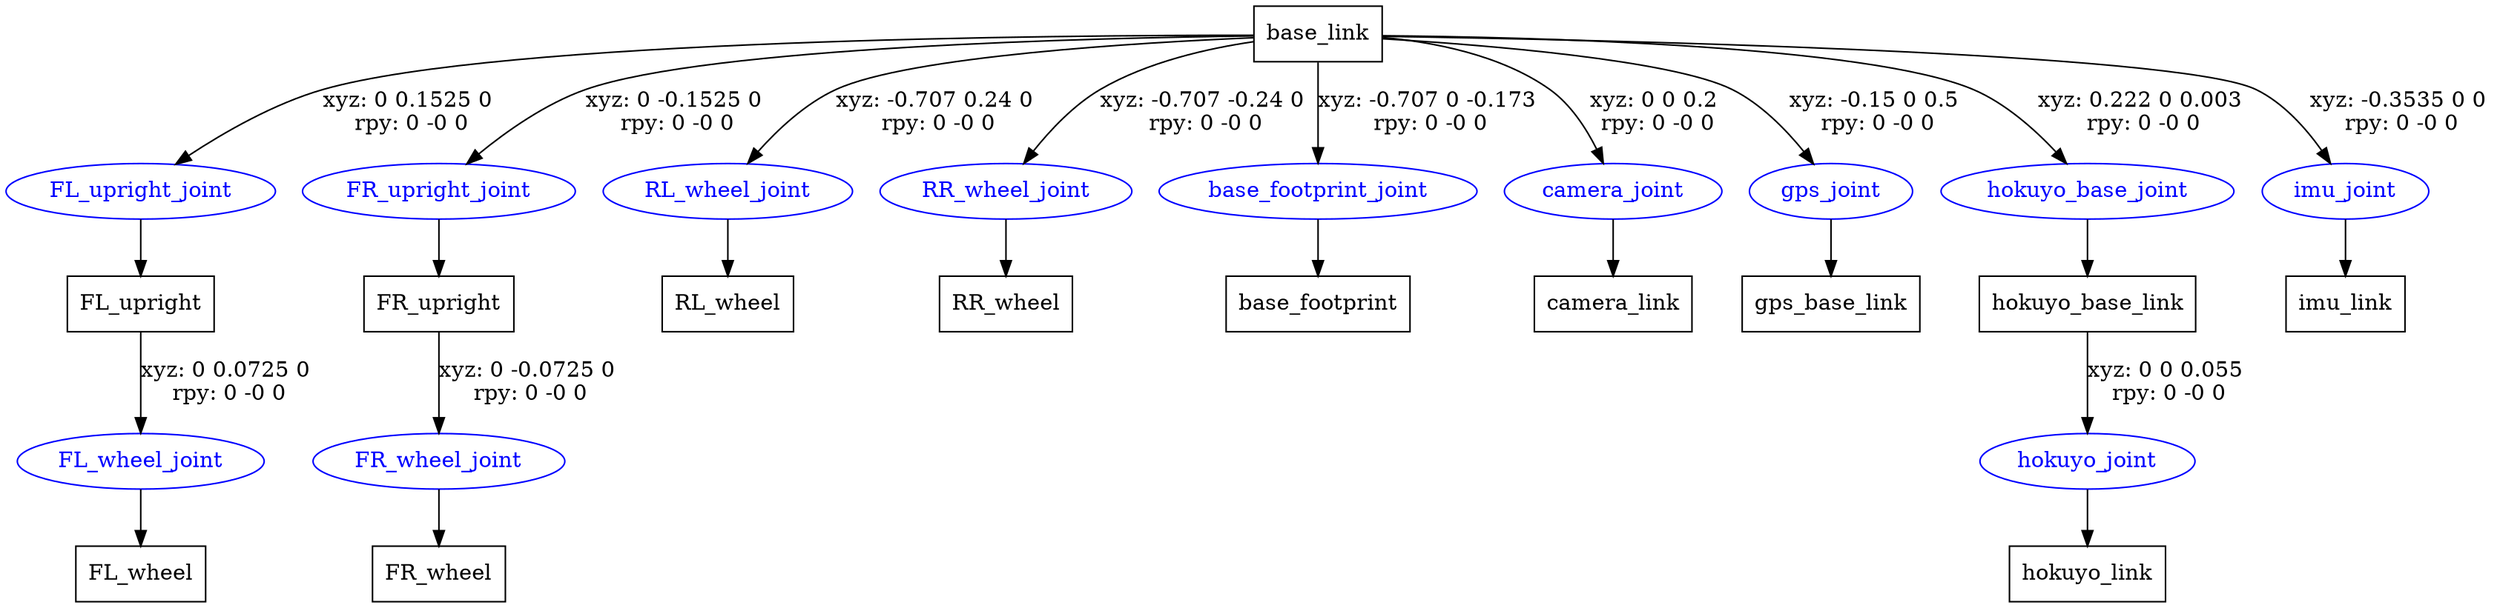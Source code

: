 digraph G {
node [shape=box];
"base_link" [label="base_link"];
"FL_upright" [label="FL_upright"];
"FL_wheel" [label="FL_wheel"];
"FR_upright" [label="FR_upright"];
"FR_wheel" [label="FR_wheel"];
"RL_wheel" [label="RL_wheel"];
"RR_wheel" [label="RR_wheel"];
"base_footprint" [label="base_footprint"];
"camera_link" [label="camera_link"];
"gps_base_link" [label="gps_base_link"];
"hokuyo_base_link" [label="hokuyo_base_link"];
"hokuyo_link" [label="hokuyo_link"];
"imu_link" [label="imu_link"];
node [shape=ellipse, color=blue, fontcolor=blue];
"base_link" -> "FL_upright_joint" [label="xyz: 0 0.1525 0 \nrpy: 0 -0 0"]
"FL_upright_joint" -> "FL_upright"
"FL_upright" -> "FL_wheel_joint" [label="xyz: 0 0.0725 0 \nrpy: 0 -0 0"]
"FL_wheel_joint" -> "FL_wheel"
"base_link" -> "FR_upright_joint" [label="xyz: 0 -0.1525 0 \nrpy: 0 -0 0"]
"FR_upright_joint" -> "FR_upright"
"FR_upright" -> "FR_wheel_joint" [label="xyz: 0 -0.0725 0 \nrpy: 0 -0 0"]
"FR_wheel_joint" -> "FR_wheel"
"base_link" -> "RL_wheel_joint" [label="xyz: -0.707 0.24 0 \nrpy: 0 -0 0"]
"RL_wheel_joint" -> "RL_wheel"
"base_link" -> "RR_wheel_joint" [label="xyz: -0.707 -0.24 0 \nrpy: 0 -0 0"]
"RR_wheel_joint" -> "RR_wheel"
"base_link" -> "base_footprint_joint" [label="xyz: -0.707 0 -0.173 \nrpy: 0 -0 0"]
"base_footprint_joint" -> "base_footprint"
"base_link" -> "camera_joint" [label="xyz: 0 0 0.2 \nrpy: 0 -0 0"]
"camera_joint" -> "camera_link"
"base_link" -> "gps_joint" [label="xyz: -0.15 0 0.5 \nrpy: 0 -0 0"]
"gps_joint" -> "gps_base_link"
"base_link" -> "hokuyo_base_joint" [label="xyz: 0.222 0 0.003 \nrpy: 0 -0 0"]
"hokuyo_base_joint" -> "hokuyo_base_link"
"hokuyo_base_link" -> "hokuyo_joint" [label="xyz: 0 0 0.055 \nrpy: 0 -0 0"]
"hokuyo_joint" -> "hokuyo_link"
"base_link" -> "imu_joint" [label="xyz: -0.3535 0 0 \nrpy: 0 -0 0"]
"imu_joint" -> "imu_link"
}
